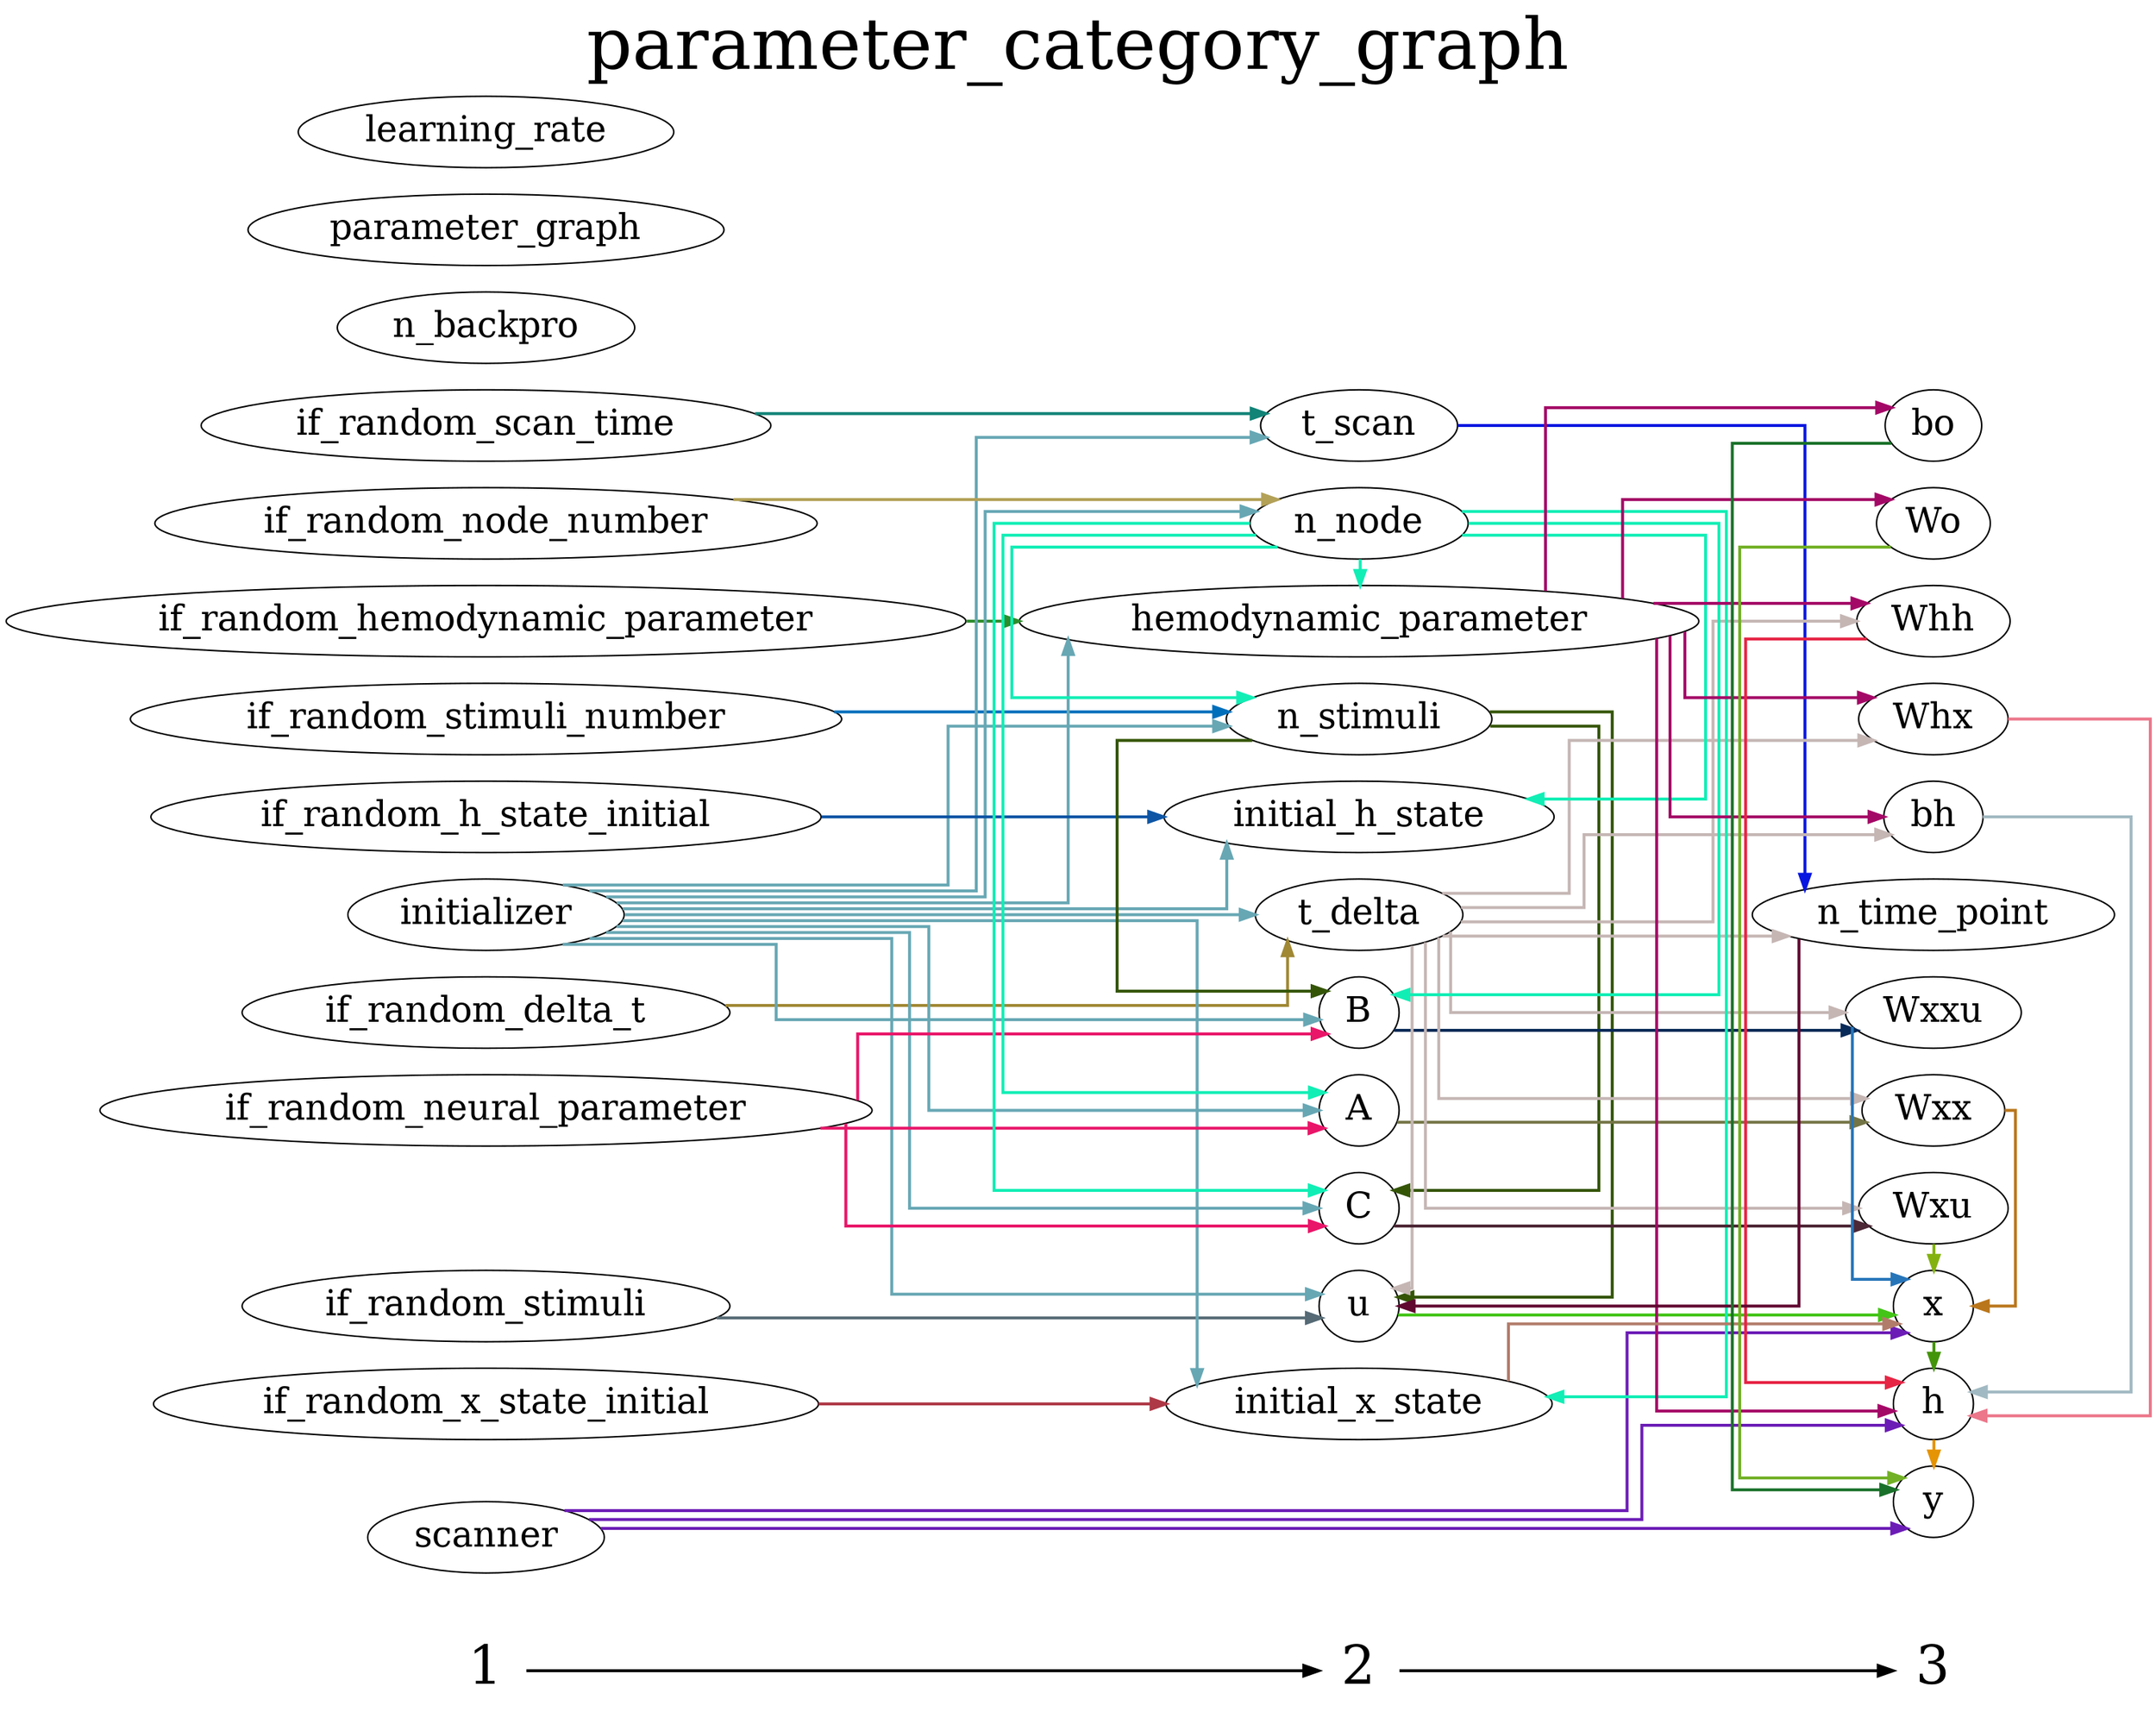 digraph G {
          splines=ortho;
          fontsize = 48;
          rankdir = "LR";
          node[fontsize=24];
          edge[penwidth=2];
          {
          node [shape=plaintext fontsize=36];
          1 -> 
          2 -> 
          3
          }
          {rank = same;
          1;
          if_random_hemodynamic_parameter;
          if_random_delta_t;
          n_backpro;
          scanner;
          parameter_graph;
          learning_rate;
          if_random_stimuli;
          if_random_scan_time;
          if_random_stimuli_number;
          initializer;
          if_random_node_number;
          if_random_x_state_initial;
          if_random_h_state_initial;
          if_random_neural_parameter;
          }
          {rank = same;
          2;
          n_stimuli;
          initial_h_state;
          B;
          A;
          t_scan;
          u;
          t_delta;
          n_node;
          C;
          hemodynamic_parameter;
          initial_x_state;
          }
          {rank = same;
          3;
          Whh;
          n_time_point;
          Whx;
          Wxu;
          y;
          bh;
          bo;
          h;
          Wo;
          x;
          Wxx;
          Wxxu;
          }
          n_stimuli -> B [color="#345506"];
          n_stimuli -> u [color="#345506"];
          n_stimuli -> C [color="#345506"];
          learning_rate ;
          initial_h_state ;
          n_time_point -> u [color="#600830"];
          if_random_delta_t -> t_delta [color="#A08834"];
          Whx -> h [color="#EC768A"];
          Wxu -> x [color="#83B210"];
          n_backpro ;
          hemodynamic_parameter -> bh [color="#A40867"];
          hemodynamic_parameter -> Wo [color="#A40867"];
          hemodynamic_parameter -> Whx [color="#A40867"];
          hemodynamic_parameter -> bo [color="#A40867"];
          hemodynamic_parameter -> Whh [color="#A40867"];
          hemodynamic_parameter -> h [color="#A40867"];
          scanner -> y [color="#6C1CB6"];
          scanner -> x [color="#6C1CB6"];
          scanner -> h [color="#6C1CB6"];
          B -> Wxxu [color="#082A58"];
          parameter_graph ;
          x -> h [color="#44940A"];
          bh -> h [color="#A1B9C2"];
          if_random_node_number -> n_node [color="#B3A157"];
          A -> Wxx [color="#747546"];
          bo -> y [color="#1A712A"];
          t_scan -> n_time_point [color="#0716E0"];
          Whh -> h [color="#E62545"];
          C -> Wxu [color="#4C2735"];
          u -> x [color="#43C417"];
          if_random_scan_time -> t_scan [color="#118377"];
          if_random_stimuli_number -> n_stimuli [color="#016EBB"];
          initializer -> B [color="#67A7B4"];
          initializer -> A [color="#67A7B4"];
          initializer -> hemodynamic_parameter [color="#67A7B4"];
          initializer -> u [color="#67A7B4"];
          initializer -> t_scan [color="#67A7B4"];
          initializer -> initial_x_state [color="#67A7B4"];
          initializer -> n_stimuli [color="#67A7B4"];
          initializer -> initial_h_state [color="#67A7B4"];
          initializer -> t_delta [color="#67A7B4"];
          initializer -> n_node [color="#67A7B4"];
          initializer -> C [color="#67A7B4"];
          t_delta -> Wxu [color="#C5B6B4"];
          t_delta -> bh [color="#C5B6B4"];
          t_delta -> u [color="#C5B6B4"];
          t_delta -> n_time_point [color="#C5B6B4"];
          t_delta -> Whx [color="#C5B6B4"];
          t_delta -> Whh [color="#C5B6B4"];
          t_delta -> Wxx [color="#C5B6B4"];
          t_delta -> Wxxu [color="#C5B6B4"];
          h -> y [color="#E59403"];
          n_node -> B [color="#11EEB5"];
          n_node -> A [color="#11EEB5"];
          n_node -> hemodynamic_parameter [color="#11EEB5"];
          n_node -> initial_x_state [color="#11EEB5"];
          n_node -> n_stimuli [color="#11EEB5"];
          n_node -> initial_h_state [color="#11EEB5"];
          n_node -> C [color="#11EEB5"];
          Wo -> y [color="#72B026"];
          Wxx -> x [color="#BA761B"];
          if_random_stimuli -> u [color="#556A75"];
          if_random_x_state_initial -> initial_x_state [color="#AE3846"];
          if_random_h_state_initial -> initial_h_state [color="#0E56A5"];
          y ;
          if_random_neural_parameter -> B [color="#E91568"];
          if_random_neural_parameter -> A [color="#E91568"];
          if_random_neural_parameter -> C [color="#E91568"];
          initial_x_state -> x [color="#B27C6A"];
          if_random_hemodynamic_parameter -> hemodynamic_parameter [color="#2E8C2C"];
          Wxxu -> x [color="#2775B9"];
          labelloc = "t";
          label = "parameter_category_graph";
}